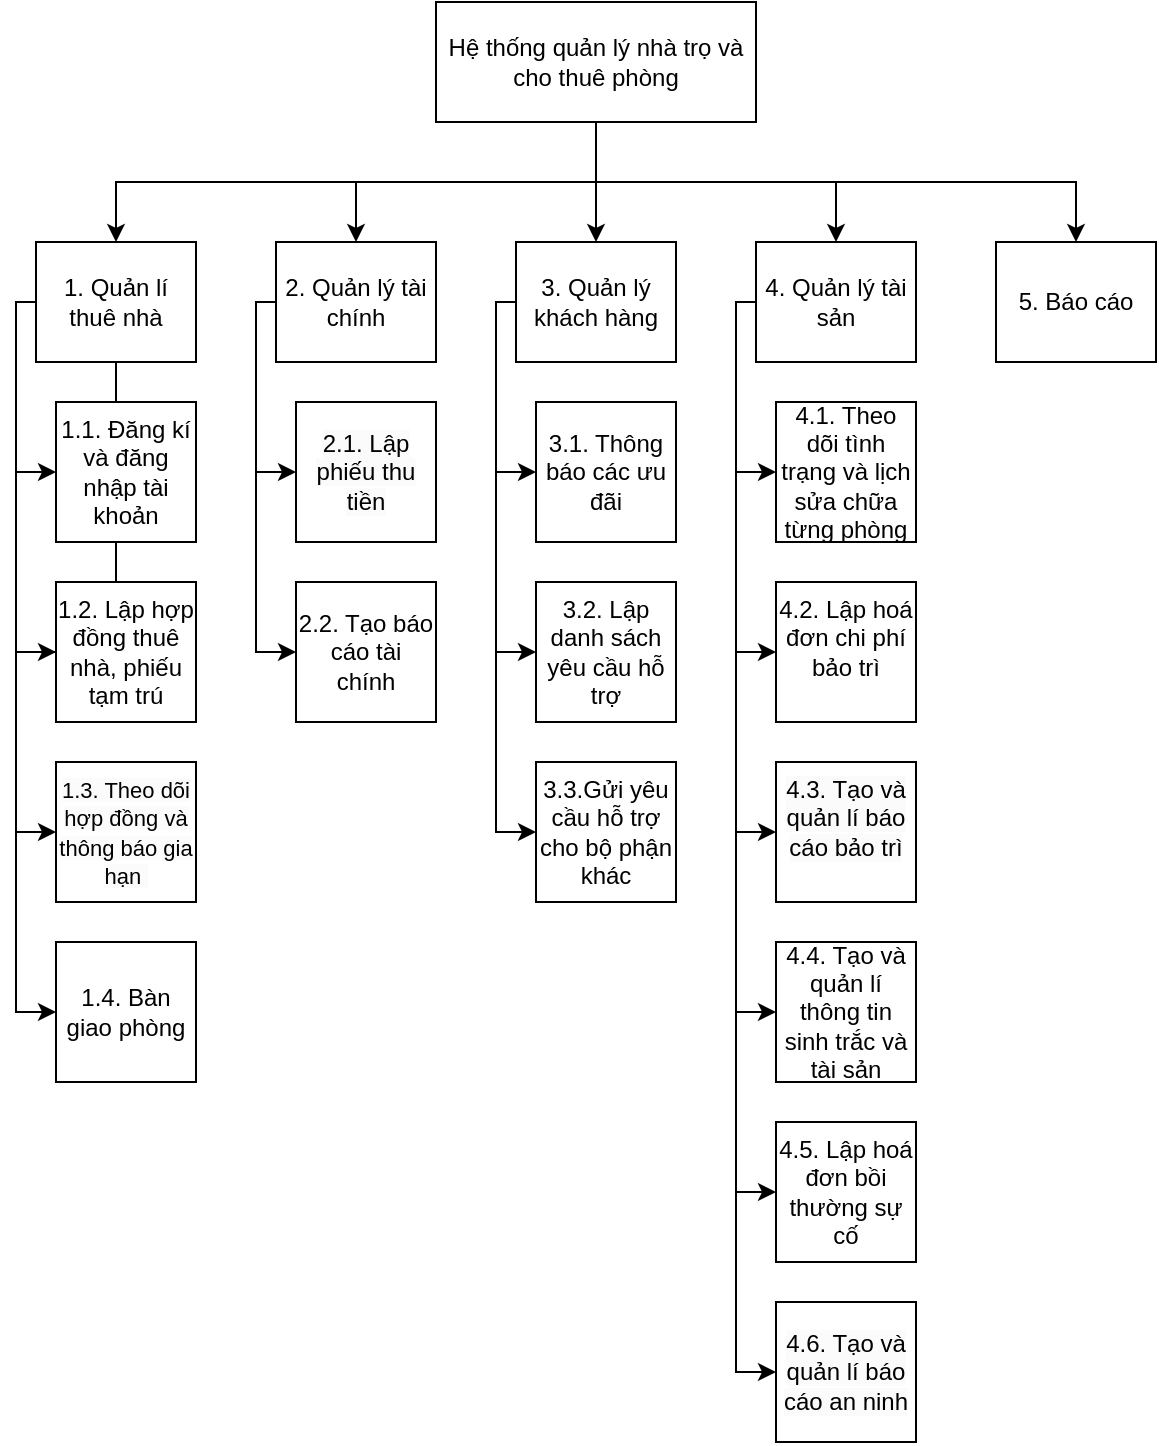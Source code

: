 <mxfile version="24.7.6">
  <diagram name="Page-1" id="zbtqPHMfu1uRewWI-7Sd">
    <mxGraphModel dx="880" dy="434" grid="1" gridSize="10" guides="1" tooltips="1" connect="1" arrows="1" fold="1" page="1" pageScale="1" pageWidth="850" pageHeight="1100" math="0" shadow="0">
      <root>
        <mxCell id="0" />
        <mxCell id="1" parent="0" />
        <mxCell id="XqbUk4HYGCtjtvP8X9GV-28" style="edgeStyle=orthogonalEdgeStyle;rounded=0;orthogonalLoop=1;jettySize=auto;html=1;entryX=0.5;entryY=0;entryDx=0;entryDy=0;" parent="1" source="XqbUk4HYGCtjtvP8X9GV-1" target="XqbUk4HYGCtjtvP8X9GV-2" edge="1">
          <mxGeometry relative="1" as="geometry" />
        </mxCell>
        <mxCell id="XqbUk4HYGCtjtvP8X9GV-29" style="edgeStyle=orthogonalEdgeStyle;rounded=0;orthogonalLoop=1;jettySize=auto;html=1;entryX=0.5;entryY=0;entryDx=0;entryDy=0;" parent="1" source="XqbUk4HYGCtjtvP8X9GV-1" target="XqbUk4HYGCtjtvP8X9GV-13" edge="1">
          <mxGeometry relative="1" as="geometry" />
        </mxCell>
        <mxCell id="Pddp2OwSgXIwya7fLKx8-4" style="edgeStyle=orthogonalEdgeStyle;rounded=0;orthogonalLoop=1;jettySize=auto;html=1;entryX=0.5;entryY=0;entryDx=0;entryDy=0;" parent="1" source="XqbUk4HYGCtjtvP8X9GV-1" target="XqbUk4HYGCtjtvP8X9GV-3" edge="1">
          <mxGeometry relative="1" as="geometry" />
        </mxCell>
        <mxCell id="Pddp2OwSgXIwya7fLKx8-5" style="edgeStyle=orthogonalEdgeStyle;rounded=0;orthogonalLoop=1;jettySize=auto;html=1;entryX=0.5;entryY=0;entryDx=0;entryDy=0;" parent="1" source="XqbUk4HYGCtjtvP8X9GV-1" target="XqbUk4HYGCtjtvP8X9GV-4" edge="1">
          <mxGeometry relative="1" as="geometry">
            <Array as="points">
              <mxPoint x="320" y="130" />
              <mxPoint x="560" y="130" />
            </Array>
          </mxGeometry>
        </mxCell>
        <mxCell id="Pddp2OwSgXIwya7fLKx8-6" style="edgeStyle=orthogonalEdgeStyle;rounded=0;orthogonalLoop=1;jettySize=auto;html=1;entryX=0.5;entryY=0;entryDx=0;entryDy=0;" parent="1" source="XqbUk4HYGCtjtvP8X9GV-1" target="XqbUk4HYGCtjtvP8X9GV-5" edge="1">
          <mxGeometry relative="1" as="geometry">
            <Array as="points">
              <mxPoint x="320" y="130" />
              <mxPoint x="80" y="130" />
            </Array>
          </mxGeometry>
        </mxCell>
        <mxCell id="XqbUk4HYGCtjtvP8X9GV-1" value="Hệ thống quản lý nhà trọ và cho thuê phòng" style="rounded=0;whiteSpace=wrap;html=1;" parent="1" vertex="1">
          <mxGeometry x="240" y="40" width="160" height="60" as="geometry" />
        </mxCell>
        <mxCell id="d4tZR1MMgaJqFNB_3q-F-5" style="edgeStyle=orthogonalEdgeStyle;rounded=0;orthogonalLoop=1;jettySize=auto;html=1;entryX=0;entryY=0.5;entryDx=0;entryDy=0;" parent="1" source="XqbUk4HYGCtjtvP8X9GV-2" target="d4tZR1MMgaJqFNB_3q-F-4" edge="1">
          <mxGeometry relative="1" as="geometry">
            <Array as="points">
              <mxPoint x="270" y="190" />
              <mxPoint x="270" y="275" />
            </Array>
          </mxGeometry>
        </mxCell>
        <mxCell id="Pddp2OwSgXIwya7fLKx8-12" style="edgeStyle=orthogonalEdgeStyle;rounded=0;orthogonalLoop=1;jettySize=auto;html=1;entryX=0;entryY=0.5;entryDx=0;entryDy=0;" parent="1" source="XqbUk4HYGCtjtvP8X9GV-2" target="d4tZR1MMgaJqFNB_3q-F-3" edge="1">
          <mxGeometry relative="1" as="geometry">
            <Array as="points">
              <mxPoint x="270" y="190" />
              <mxPoint x="270" y="365" />
            </Array>
          </mxGeometry>
        </mxCell>
        <mxCell id="Pddp2OwSgXIwya7fLKx8-21" style="edgeStyle=orthogonalEdgeStyle;rounded=0;orthogonalLoop=1;jettySize=auto;html=1;entryX=0;entryY=0.5;entryDx=0;entryDy=0;" parent="1" source="XqbUk4HYGCtjtvP8X9GV-2" target="Pddp2OwSgXIwya7fLKx8-20" edge="1">
          <mxGeometry relative="1" as="geometry">
            <Array as="points">
              <mxPoint x="270" y="190" />
              <mxPoint x="270" y="455" />
            </Array>
          </mxGeometry>
        </mxCell>
        <mxCell id="XqbUk4HYGCtjtvP8X9GV-2" value="3. Quản lý khách hàng" style="rounded=0;whiteSpace=wrap;html=1;" parent="1" vertex="1">
          <mxGeometry x="280" y="160" width="80" height="60" as="geometry" />
        </mxCell>
        <mxCell id="XqbUk4HYGCtjtvP8X9GV-36" style="edgeStyle=orthogonalEdgeStyle;rounded=0;orthogonalLoop=1;jettySize=auto;html=1;entryX=0;entryY=0.5;entryDx=0;entryDy=0;" parent="1" source="XqbUk4HYGCtjtvP8X9GV-3" target="XqbUk4HYGCtjtvP8X9GV-34" edge="1">
          <mxGeometry relative="1" as="geometry">
            <Array as="points">
              <mxPoint x="150" y="190" />
              <mxPoint x="150" y="275" />
            </Array>
          </mxGeometry>
        </mxCell>
        <mxCell id="Pddp2OwSgXIwya7fLKx8-11" style="edgeStyle=orthogonalEdgeStyle;rounded=0;orthogonalLoop=1;jettySize=auto;html=1;entryX=0;entryY=0.5;entryDx=0;entryDy=0;" parent="1" source="XqbUk4HYGCtjtvP8X9GV-3" target="XqbUk4HYGCtjtvP8X9GV-33" edge="1">
          <mxGeometry relative="1" as="geometry">
            <Array as="points">
              <mxPoint x="150" y="190" />
              <mxPoint x="150" y="365" />
            </Array>
          </mxGeometry>
        </mxCell>
        <mxCell id="XqbUk4HYGCtjtvP8X9GV-3" value="2. Quản lý tài chính" style="rounded=0;whiteSpace=wrap;html=1;" parent="1" vertex="1">
          <mxGeometry x="160" y="160" width="80" height="60" as="geometry" />
        </mxCell>
        <mxCell id="XqbUk4HYGCtjtvP8X9GV-4" value="5. Báo cáo" style="rounded=0;whiteSpace=wrap;html=1;" parent="1" vertex="1">
          <mxGeometry x="520" y="160" width="80" height="60" as="geometry" />
        </mxCell>
        <mxCell id="XqbUk4HYGCtjtvP8X9GV-21" style="edgeStyle=orthogonalEdgeStyle;rounded=0;orthogonalLoop=1;jettySize=auto;html=1;entryX=0;entryY=0.5;entryDx=0;entryDy=0;" parent="1" source="XqbUk4HYGCtjtvP8X9GV-5" target="XqbUk4HYGCtjtvP8X9GV-15" edge="1">
          <mxGeometry relative="1" as="geometry">
            <Array as="points">
              <mxPoint x="30" y="190" />
              <mxPoint x="30" y="275" />
            </Array>
          </mxGeometry>
        </mxCell>
        <mxCell id="Pddp2OwSgXIwya7fLKx8-8" style="edgeStyle=orthogonalEdgeStyle;rounded=0;orthogonalLoop=1;jettySize=auto;html=1;entryX=0;entryY=0.5;entryDx=0;entryDy=0;" parent="1" source="XqbUk4HYGCtjtvP8X9GV-5" target="XqbUk4HYGCtjtvP8X9GV-16" edge="1">
          <mxGeometry relative="1" as="geometry">
            <Array as="points">
              <mxPoint x="30" y="190" />
              <mxPoint x="30" y="365" />
            </Array>
          </mxGeometry>
        </mxCell>
        <mxCell id="Pddp2OwSgXIwya7fLKx8-9" style="edgeStyle=orthogonalEdgeStyle;rounded=0;orthogonalLoop=1;jettySize=auto;html=1;entryX=0;entryY=0.5;entryDx=0;entryDy=0;" parent="1" source="XqbUk4HYGCtjtvP8X9GV-5" target="XqbUk4HYGCtjtvP8X9GV-18" edge="1">
          <mxGeometry relative="1" as="geometry">
            <Array as="points">
              <mxPoint x="30" y="190" />
              <mxPoint x="30" y="455" />
            </Array>
          </mxGeometry>
        </mxCell>
        <mxCell id="Pddp2OwSgXIwya7fLKx8-10" style="edgeStyle=orthogonalEdgeStyle;rounded=0;orthogonalLoop=1;jettySize=auto;html=1;entryX=0;entryY=0.5;entryDx=0;entryDy=0;" parent="1" source="XqbUk4HYGCtjtvP8X9GV-5" target="Pddp2OwSgXIwya7fLKx8-2" edge="1">
          <mxGeometry relative="1" as="geometry" />
        </mxCell>
        <mxCell id="XqbUk4HYGCtjtvP8X9GV-5" value="1. Quản lí thuê nhà" style="rounded=0;whiteSpace=wrap;html=1;" parent="1" vertex="1">
          <mxGeometry x="40" y="160" width="80" height="60" as="geometry" />
        </mxCell>
        <mxCell id="d4tZR1MMgaJqFNB_3q-F-13" style="edgeStyle=orthogonalEdgeStyle;rounded=0;orthogonalLoop=1;jettySize=auto;html=1;entryX=0;entryY=0.5;entryDx=0;entryDy=0;" parent="1" source="XqbUk4HYGCtjtvP8X9GV-13" target="d4tZR1MMgaJqFNB_3q-F-11" edge="1">
          <mxGeometry relative="1" as="geometry">
            <Array as="points">
              <mxPoint x="390" y="190" />
              <mxPoint x="390" y="275" />
            </Array>
          </mxGeometry>
        </mxCell>
        <mxCell id="Pddp2OwSgXIwya7fLKx8-13" style="edgeStyle=orthogonalEdgeStyle;rounded=0;orthogonalLoop=1;jettySize=auto;html=1;entryX=0;entryY=0.5;entryDx=0;entryDy=0;" parent="1" source="XqbUk4HYGCtjtvP8X9GV-13" target="d4tZR1MMgaJqFNB_3q-F-10" edge="1">
          <mxGeometry relative="1" as="geometry">
            <Array as="points">
              <mxPoint x="390" y="190" />
              <mxPoint x="390" y="365" />
            </Array>
          </mxGeometry>
        </mxCell>
        <mxCell id="Pddp2OwSgXIwya7fLKx8-14" style="edgeStyle=orthogonalEdgeStyle;rounded=0;orthogonalLoop=1;jettySize=auto;html=1;entryX=0;entryY=0.5;entryDx=0;entryDy=0;" parent="1" source="XqbUk4HYGCtjtvP8X9GV-13" target="d4tZR1MMgaJqFNB_3q-F-9" edge="1">
          <mxGeometry relative="1" as="geometry">
            <Array as="points">
              <mxPoint x="390" y="190" />
              <mxPoint x="390" y="455" />
            </Array>
          </mxGeometry>
        </mxCell>
        <mxCell id="Pddp2OwSgXIwya7fLKx8-15" style="edgeStyle=orthogonalEdgeStyle;rounded=0;orthogonalLoop=1;jettySize=auto;html=1;entryX=0;entryY=0.5;entryDx=0;entryDy=0;" parent="1" source="XqbUk4HYGCtjtvP8X9GV-13" target="d4tZR1MMgaJqFNB_3q-F-18" edge="1">
          <mxGeometry relative="1" as="geometry">
            <Array as="points">
              <mxPoint x="390" y="190" />
              <mxPoint x="390" y="545" />
            </Array>
          </mxGeometry>
        </mxCell>
        <mxCell id="Pddp2OwSgXIwya7fLKx8-16" style="edgeStyle=orthogonalEdgeStyle;rounded=0;orthogonalLoop=1;jettySize=auto;html=1;entryX=0;entryY=0.5;entryDx=0;entryDy=0;" parent="1" source="XqbUk4HYGCtjtvP8X9GV-13" target="d4tZR1MMgaJqFNB_3q-F-16" edge="1">
          <mxGeometry relative="1" as="geometry">
            <Array as="points">
              <mxPoint x="390" y="190" />
              <mxPoint x="390" y="635" />
            </Array>
          </mxGeometry>
        </mxCell>
        <mxCell id="Pddp2OwSgXIwya7fLKx8-17" style="edgeStyle=orthogonalEdgeStyle;rounded=0;orthogonalLoop=1;jettySize=auto;html=1;entryX=0;entryY=0.5;entryDx=0;entryDy=0;" parent="1" source="XqbUk4HYGCtjtvP8X9GV-13" target="d4tZR1MMgaJqFNB_3q-F-17" edge="1">
          <mxGeometry relative="1" as="geometry">
            <Array as="points">
              <mxPoint x="390" y="190" />
              <mxPoint x="390" y="725" />
            </Array>
          </mxGeometry>
        </mxCell>
        <mxCell id="XqbUk4HYGCtjtvP8X9GV-13" value="4. Quản lý tài sản" style="rounded=0;whiteSpace=wrap;html=1;" parent="1" vertex="1">
          <mxGeometry x="400" y="160" width="80" height="60" as="geometry" />
        </mxCell>
        <mxCell id="XqbUk4HYGCtjtvP8X9GV-15" value="1.1. Đăng kí và đăng nhập tài khoản" style="whiteSpace=wrap;html=1;aspect=fixed;" parent="1" vertex="1">
          <mxGeometry x="50" y="240" width="70" height="70" as="geometry" />
        </mxCell>
        <mxCell id="XqbUk4HYGCtjtvP8X9GV-16" value="1.2. Lập hợp đồng thuê nhà, phiếu tạm trú" style="whiteSpace=wrap;html=1;aspect=fixed;" parent="1" vertex="1">
          <mxGeometry x="50" y="330" width="70" height="70" as="geometry" />
        </mxCell>
        <mxCell id="XqbUk4HYGCtjtvP8X9GV-18" value="&lt;font style=&quot;font-size: 11px;&quot;&gt;&lt;br&gt;&lt;span style=&quot;color: rgb(0, 0, 0); font-family: Helvetica; font-style: normal; font-variant-ligatures: normal; font-variant-caps: normal; font-weight: 400; letter-spacing: normal; orphans: 2; text-align: center; text-indent: 0px; text-transform: none; widows: 2; word-spacing: 0px; -webkit-text-stroke-width: 0px; white-space: normal; background-color: rgb(251, 251, 251); text-decoration-thickness: initial; text-decoration-style: initial; text-decoration-color: initial; float: none; display: inline !important;&quot;&gt;1.3. Theo dõi hợp đồng và thông báo gia hạn&amp;nbsp;&lt;/span&gt;&lt;/font&gt;&lt;div&gt;&lt;br&gt;&lt;/div&gt;" style="whiteSpace=wrap;html=1;aspect=fixed;" parent="1" vertex="1">
          <mxGeometry x="50" y="420" width="70" height="70" as="geometry" />
        </mxCell>
        <mxCell id="XqbUk4HYGCtjtvP8X9GV-33" value="2.2. Tạo báo cáo tài chính" style="whiteSpace=wrap;html=1;aspect=fixed;" parent="1" vertex="1">
          <mxGeometry x="170" y="330" width="70" height="70" as="geometry" />
        </mxCell>
        <mxCell id="XqbUk4HYGCtjtvP8X9GV-34" value="&lt;br&gt;&lt;span style=&quot;color: rgb(0, 0, 0); font-family: Helvetica; font-size: 12px; font-style: normal; font-variant-ligatures: normal; font-variant-caps: normal; font-weight: 400; letter-spacing: normal; orphans: 2; text-align: center; text-indent: 0px; text-transform: none; widows: 2; word-spacing: 0px; -webkit-text-stroke-width: 0px; white-space: normal; background-color: rgb(251, 251, 251); text-decoration-thickness: initial; text-decoration-style: initial; text-decoration-color: initial; display: inline !important; float: none;&quot;&gt;2.1. Lập phiếu thu tiền&lt;/span&gt;&lt;div&gt;&lt;br/&gt;&lt;/div&gt;" style="whiteSpace=wrap;html=1;aspect=fixed;" parent="1" vertex="1">
          <mxGeometry x="170" y="240" width="70" height="70" as="geometry" />
        </mxCell>
        <mxCell id="d4tZR1MMgaJqFNB_3q-F-3" value="3.2. Lập danh sách yêu cầu hỗ trợ" style="whiteSpace=wrap;html=1;aspect=fixed;" parent="1" vertex="1">
          <mxGeometry x="290" y="330" width="70" height="70" as="geometry" />
        </mxCell>
        <mxCell id="d4tZR1MMgaJqFNB_3q-F-4" value="3.1. Thông báo các ưu đãi" style="whiteSpace=wrap;html=1;aspect=fixed;" parent="1" vertex="1">
          <mxGeometry x="290" y="240" width="70" height="70" as="geometry" />
        </mxCell>
        <mxCell id="d4tZR1MMgaJqFNB_3q-F-9" value="&lt;br&gt;&lt;br style=&quot;forced-color-adjust: none;&quot;&gt;&lt;span style=&quot;forced-color-adjust: none; color: rgb(0, 0, 0); font-family: Helvetica; font-size: 12px; font-style: normal; font-variant-ligatures: normal; font-variant-caps: normal; font-weight: 400; letter-spacing: normal; orphans: 2; text-align: center; text-indent: 0px; text-transform: none; widows: 2; word-spacing: 0px; -webkit-text-stroke-width: 0px; white-space: normal; background-color: rgb(251, 251, 251); text-decoration-thickness: initial; text-decoration-style: initial; text-decoration-color: initial; float: none; display: inline !important;&quot;&gt;4.3. Tạo và quản lí báo cáo bảo trì&lt;/span&gt;&lt;div style=&quot;forced-color-adjust: none;&quot;&gt;&lt;br style=&quot;forced-color-adjust: none; color: rgb(0, 0, 0); font-family: Helvetica; font-size: 12px; font-style: normal; font-variant-ligatures: normal; font-variant-caps: normal; font-weight: 400; letter-spacing: normal; orphans: 2; text-align: center; text-indent: 0px; text-transform: none; widows: 2; word-spacing: 0px; -webkit-text-stroke-width: 0px; white-space: normal; background-color: rgb(251, 251, 251); text-decoration-thickness: initial; text-decoration-style: initial; text-decoration-color: initial;&quot;&gt;&lt;br&gt;&lt;br&gt;&lt;/div&gt;" style="whiteSpace=wrap;html=1;aspect=fixed;" parent="1" vertex="1">
          <mxGeometry x="410" y="420" width="70" height="70" as="geometry" />
        </mxCell>
        <mxCell id="d4tZR1MMgaJqFNB_3q-F-10" value="&lt;div&gt;&lt;br style=&quot;text-align: left;&quot;&gt;4.2. Lập hoá đơn chi phí bảo trì&lt;div style=&quot;text-align: left;&quot;&gt;&lt;br style=&quot;text-align: center;&quot;&gt;&lt;br&gt;&lt;/div&gt;&lt;/div&gt;" style="whiteSpace=wrap;html=1;aspect=fixed;" parent="1" vertex="1">
          <mxGeometry x="410" y="330" width="70" height="70" as="geometry" />
        </mxCell>
        <mxCell id="d4tZR1MMgaJqFNB_3q-F-11" value="4.1. Theo dõi tình trạng và lịch sửa chữa từng phòng" style="whiteSpace=wrap;html=1;aspect=fixed;" parent="1" vertex="1">
          <mxGeometry x="410" y="240" width="70" height="70" as="geometry" />
        </mxCell>
        <mxCell id="d4tZR1MMgaJqFNB_3q-F-16" value="4.5. Lập hoá đơn bồi thường sự cố" style="whiteSpace=wrap;html=1;aspect=fixed;" parent="1" vertex="1">
          <mxGeometry x="410" y="600" width="70" height="70" as="geometry" />
        </mxCell>
        <mxCell id="d4tZR1MMgaJqFNB_3q-F-17" value="&lt;br&gt;&lt;span style=&quot;color: rgb(0, 0, 0); font-family: Helvetica; font-size: 12px; font-style: normal; font-variant-ligatures: normal; font-variant-caps: normal; font-weight: 400; letter-spacing: normal; orphans: 2; text-align: center; text-indent: 0px; text-transform: none; widows: 2; word-spacing: 0px; -webkit-text-stroke-width: 0px; white-space: normal; background-color: rgb(251, 251, 251); text-decoration-thickness: initial; text-decoration-style: initial; text-decoration-color: initial; display: inline !important; float: none;&quot;&gt;4.6. Tạo và quản lí báo cáo an ninh&lt;/span&gt;&lt;div&gt;&lt;br/&gt;&lt;/div&gt;" style="whiteSpace=wrap;html=1;aspect=fixed;" parent="1" vertex="1">
          <mxGeometry x="410" y="690" width="70" height="70" as="geometry" />
        </mxCell>
        <mxCell id="d4tZR1MMgaJqFNB_3q-F-18" value="4.4. Tạo và quản lí thông tin sinh trắc và tài sản" style="whiteSpace=wrap;html=1;aspect=fixed;" parent="1" vertex="1">
          <mxGeometry x="410" y="510" width="70" height="70" as="geometry" />
        </mxCell>
        <mxCell id="Pddp2OwSgXIwya7fLKx8-2" value="1.4. Bàn giao phòng" style="whiteSpace=wrap;html=1;aspect=fixed;" parent="1" vertex="1">
          <mxGeometry x="50" y="510" width="70" height="70" as="geometry" />
        </mxCell>
        <mxCell id="Pddp2OwSgXIwya7fLKx8-20" value="3.3.Gửi yêu cầu hỗ trợ cho bộ phận khác" style="whiteSpace=wrap;html=1;aspect=fixed;" parent="1" vertex="1">
          <mxGeometry x="290" y="420" width="70" height="70" as="geometry" />
        </mxCell>
      </root>
    </mxGraphModel>
  </diagram>
</mxfile>
